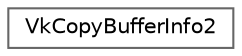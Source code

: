 digraph "类继承关系图"
{
 // LATEX_PDF_SIZE
  bgcolor="transparent";
  edge [fontname=Helvetica,fontsize=10,labelfontname=Helvetica,labelfontsize=10];
  node [fontname=Helvetica,fontsize=10,shape=box,height=0.2,width=0.4];
  rankdir="LR";
  Node0 [id="Node000000",label="VkCopyBufferInfo2",height=0.2,width=0.4,color="grey40", fillcolor="white", style="filled",URL="$struct_vk_copy_buffer_info2.html",tooltip=" "];
}

